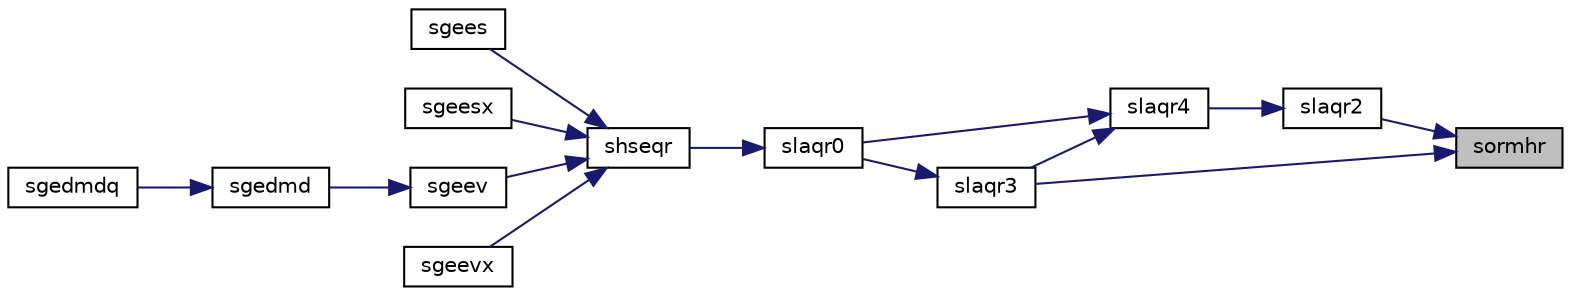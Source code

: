 digraph "sormhr"
{
 // LATEX_PDF_SIZE
  edge [fontname="Helvetica",fontsize="10",labelfontname="Helvetica",labelfontsize="10"];
  node [fontname="Helvetica",fontsize="10",shape=record];
  rankdir="RL";
  Node1 [label="sormhr",height=0.2,width=0.4,color="black", fillcolor="grey75", style="filled", fontcolor="black",tooltip="SORMHR"];
  Node1 -> Node2 [dir="back",color="midnightblue",fontsize="10",style="solid",fontname="Helvetica"];
  Node2 [label="slaqr2",height=0.2,width=0.4,color="black", fillcolor="white", style="filled",URL="$slaqr2_8f.html#ac02e99ae434938e706dee8a37993a995",tooltip="SLAQR2 performs the orthogonal similarity transformation of a Hessenberg matrix to detect and deflate..."];
  Node2 -> Node3 [dir="back",color="midnightblue",fontsize="10",style="solid",fontname="Helvetica"];
  Node3 [label="slaqr4",height=0.2,width=0.4,color="black", fillcolor="white", style="filled",URL="$slaqr4_8f.html#a6373540d7de0dbdea9c85b78913c178c",tooltip="SLAQR4 computes the eigenvalues of a Hessenberg matrix, and optionally the matrices from the Schur de..."];
  Node3 -> Node4 [dir="back",color="midnightblue",fontsize="10",style="solid",fontname="Helvetica"];
  Node4 [label="slaqr0",height=0.2,width=0.4,color="black", fillcolor="white", style="filled",URL="$slaqr0_8f.html#a4696e73cbdcf20d6e37d73c691f63c39",tooltip="SLAQR0 computes the eigenvalues of a Hessenberg matrix, and optionally the matrices from the Schur de..."];
  Node4 -> Node5 [dir="back",color="midnightblue",fontsize="10",style="solid",fontname="Helvetica"];
  Node5 [label="shseqr",height=0.2,width=0.4,color="black", fillcolor="white", style="filled",URL="$shseqr_8f.html#aeed60b8cf3b2f9462455d1983553ca2b",tooltip="SHSEQR"];
  Node5 -> Node6 [dir="back",color="midnightblue",fontsize="10",style="solid",fontname="Helvetica"];
  Node6 [label="sgees",height=0.2,width=0.4,color="black", fillcolor="white", style="filled",URL="$sgees_8f.html#a0cd2fba843c9d04967c79a58f8d6e321",tooltip="SGEES computes the eigenvalues, the Schur form, and, optionally, the matrix of Schur vectors for GE m..."];
  Node5 -> Node7 [dir="back",color="midnightblue",fontsize="10",style="solid",fontname="Helvetica"];
  Node7 [label="sgeesx",height=0.2,width=0.4,color="black", fillcolor="white", style="filled",URL="$sgeesx_8f.html#ac8e46bbcd7e259cdacfccbcfb575a392",tooltip="SGEESX computes the eigenvalues, the Schur form, and, optionally, the matrix of Schur vectors for GE ..."];
  Node5 -> Node8 [dir="back",color="midnightblue",fontsize="10",style="solid",fontname="Helvetica"];
  Node8 [label="sgeev",height=0.2,width=0.4,color="black", fillcolor="white", style="filled",URL="$sgeev_8f.html#a104525b749278774f7b7f57195aa6798",tooltip="SGEEV computes the eigenvalues and, optionally, the left and/or right eigenvectors for GE matrices"];
  Node8 -> Node9 [dir="back",color="midnightblue",fontsize="10",style="solid",fontname="Helvetica"];
  Node9 [label="sgedmd",height=0.2,width=0.4,color="black", fillcolor="white", style="filled",URL="$sgedmd_8f90.html#a2620fdd695c7f51cddc90e332eb57971",tooltip="SGEDMD computes the Dynamic Mode Decomposition (DMD) for a pair of data snapshot matrices."];
  Node9 -> Node10 [dir="back",color="midnightblue",fontsize="10",style="solid",fontname="Helvetica"];
  Node10 [label="sgedmdq",height=0.2,width=0.4,color="black", fillcolor="white", style="filled",URL="$sgedmdq_8f90.html#a1d1fe0497679b62b0084bfbdf54063f2",tooltip="SGEDMDQ computes the Dynamic Mode Decomposition (DMD) for a pair of data snapshot matrices."];
  Node5 -> Node11 [dir="back",color="midnightblue",fontsize="10",style="solid",fontname="Helvetica"];
  Node11 [label="sgeevx",height=0.2,width=0.4,color="black", fillcolor="white", style="filled",URL="$sgeevx_8f.html#adf06d28b4793cbab21e898fcb713d5a5",tooltip="SGEEVX computes the eigenvalues and, optionally, the left and/or right eigenvectors for GE matrices"];
  Node3 -> Node12 [dir="back",color="midnightblue",fontsize="10",style="solid",fontname="Helvetica"];
  Node12 [label="slaqr3",height=0.2,width=0.4,color="black", fillcolor="white", style="filled",URL="$slaqr3_8f.html#aa307109641dfead545ecac4e924320cb",tooltip="SLAQR3 performs the orthogonal similarity transformation of a Hessenberg matrix to detect and deflate..."];
  Node12 -> Node4 [dir="back",color="midnightblue",fontsize="10",style="solid",fontname="Helvetica"];
  Node1 -> Node12 [dir="back",color="midnightblue",fontsize="10",style="solid",fontname="Helvetica"];
}
